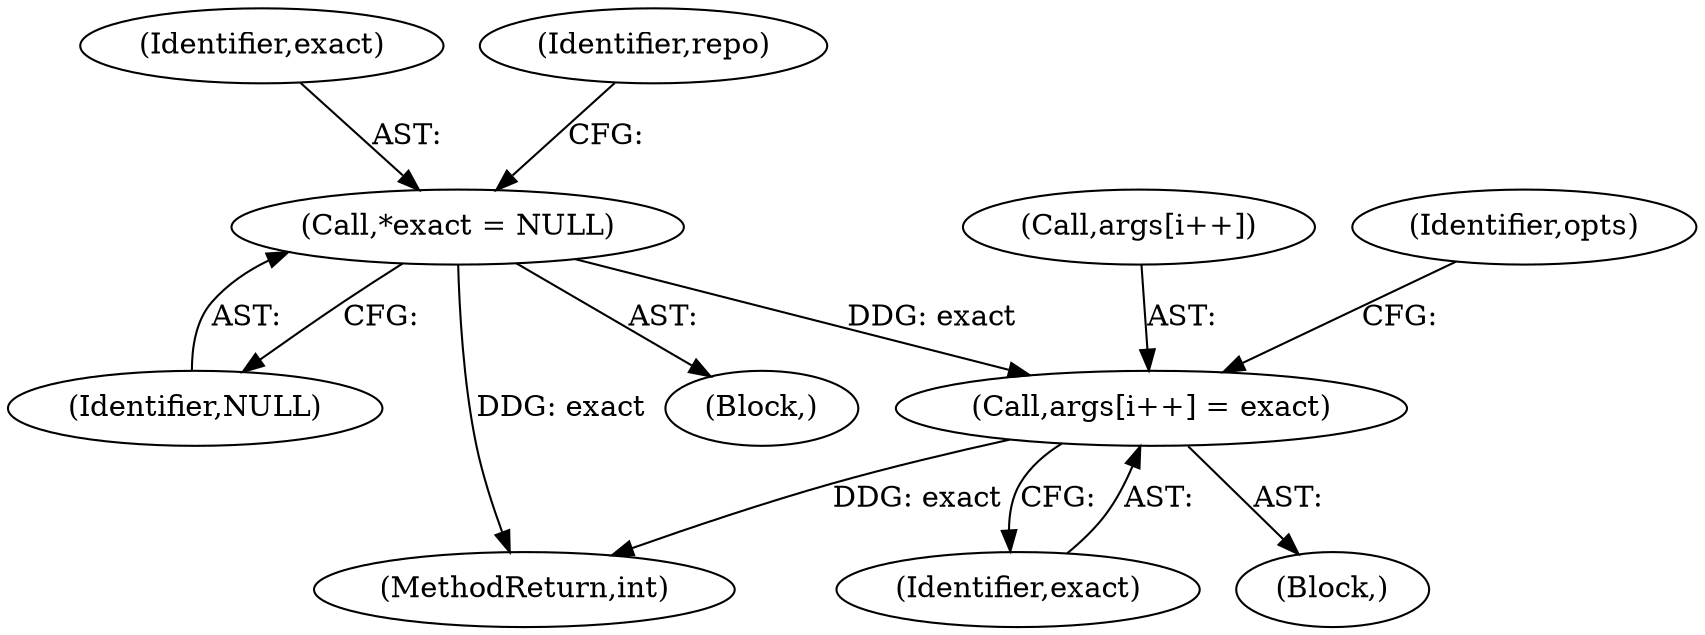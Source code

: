 digraph "0_abrt_50ee8130fb4cd4ef1af7682a2c85dd99cb99424e@array" {
"1000319" [label="(Call,args[i++] = exact)"];
"1000139" [label="(Call,*exact = NULL)"];
"1000312" [label="(Block,)"];
"1000140" [label="(Identifier,exact)"];
"1000320" [label="(Call,args[i++])"];
"1000117" [label="(Block,)"];
"1000319" [label="(Call,args[i++] = exact)"];
"1000139" [label="(Call,*exact = NULL)"];
"1000141" [label="(Identifier,NULL)"];
"1000144" [label="(Identifier,repo)"];
"1000525" [label="(MethodReturn,int)"];
"1000327" [label="(Identifier,opts)"];
"1000324" [label="(Identifier,exact)"];
"1000319" -> "1000312"  [label="AST: "];
"1000319" -> "1000324"  [label="CFG: "];
"1000320" -> "1000319"  [label="AST: "];
"1000324" -> "1000319"  [label="AST: "];
"1000327" -> "1000319"  [label="CFG: "];
"1000319" -> "1000525"  [label="DDG: exact"];
"1000139" -> "1000319"  [label="DDG: exact"];
"1000139" -> "1000117"  [label="AST: "];
"1000139" -> "1000141"  [label="CFG: "];
"1000140" -> "1000139"  [label="AST: "];
"1000141" -> "1000139"  [label="AST: "];
"1000144" -> "1000139"  [label="CFG: "];
"1000139" -> "1000525"  [label="DDG: exact"];
}
